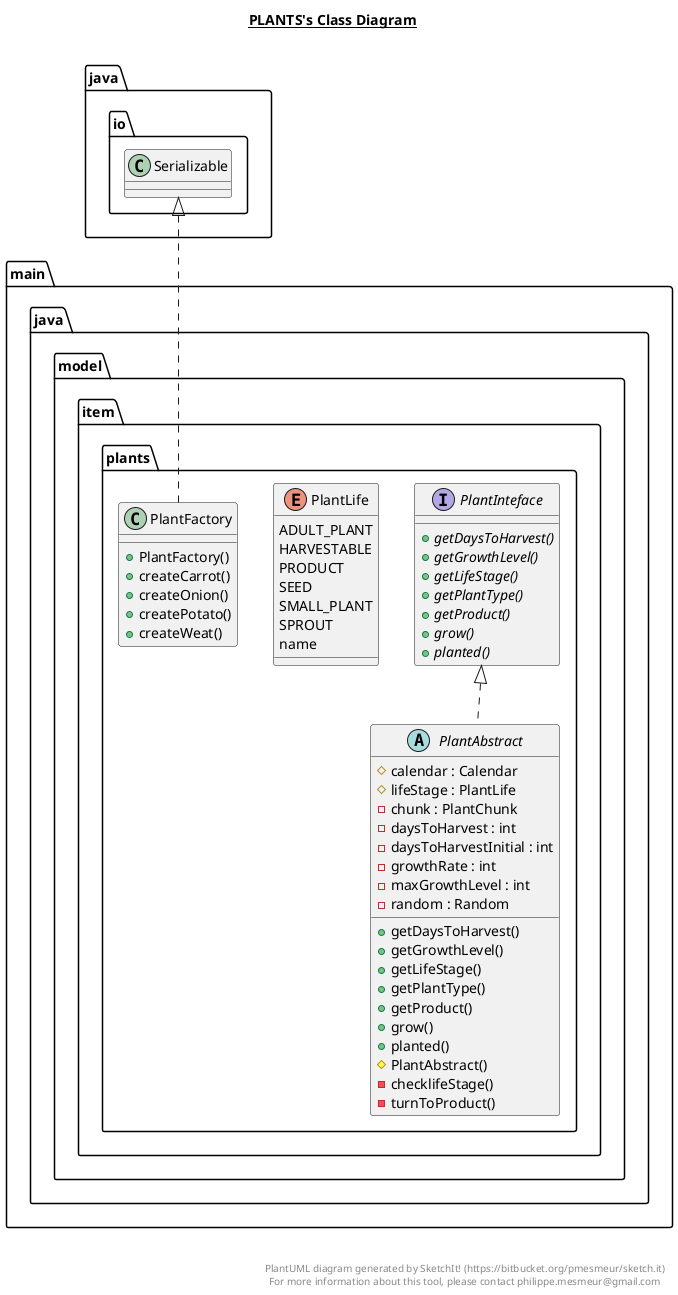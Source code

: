 @startuml

title __PLANTS's Class Diagram__\n

  namespace main.java.model {
    namespace item {
      namespace plants {
        abstract class main.java.model.item.plants.PlantAbstract {
            # calendar : Calendar
            # lifeStage : PlantLife
            - chunk : PlantChunk
            - daysToHarvest : int
            - daysToHarvestInitial : int
            - growthRate : int
            - maxGrowthLevel : int
            - random : Random
            + getDaysToHarvest()
            + getGrowthLevel()
            + getLifeStage()
            + getPlantType()
            + getProduct()
            + grow()
            + planted()
            # PlantAbstract()
            - checklifeStage()
            - turnToProduct()
        }
      }
    }
  }
  

  namespace main.java.model {
    namespace item {
      namespace plants {
        enum PlantLife {
          ADULT_PLANT
          HARVESTABLE
          PRODUCT
          SEED
          SMALL_PLANT
          SPROUT
          name
        }
      }
    }
  }
  

  namespace main.java.model {
    namespace item {
      namespace plants {
        class main.java.model.item.plants.PlantFactory {
            + PlantFactory()
            + createCarrot()
            + createOnion()
            + createPotato()
            + createWeat()
        }
      }
    }
  }
  

  namespace main.java.model {
    namespace item {
      namespace plants {
        interface main.java.model.item.plants.PlantInteface {
            {abstract} + getDaysToHarvest()
            {abstract} + getGrowthLevel()
            {abstract} + getLifeStage()
            {abstract} + getPlantType()
            {abstract} + getProduct()
            {abstract} + grow()
            {abstract} + planted()
        }
      }
    }
  }
  

  main.java.model.item.plants.PlantAbstract .up.|> main.java.model.item.plants.PlantInteface
  main.java.model.item.plants.PlantAbstract +-down- main.java.model.item.plants.PlantAbstract.PlantLife
  main.java.model.item.plants.PlantFactory .up.|> java.io.Serializable


right footer


PlantUML diagram generated by SketchIt! (https://bitbucket.org/pmesmeur/sketch.it)
For more information about this tool, please contact philippe.mesmeur@gmail.com
endfooter

@enduml
